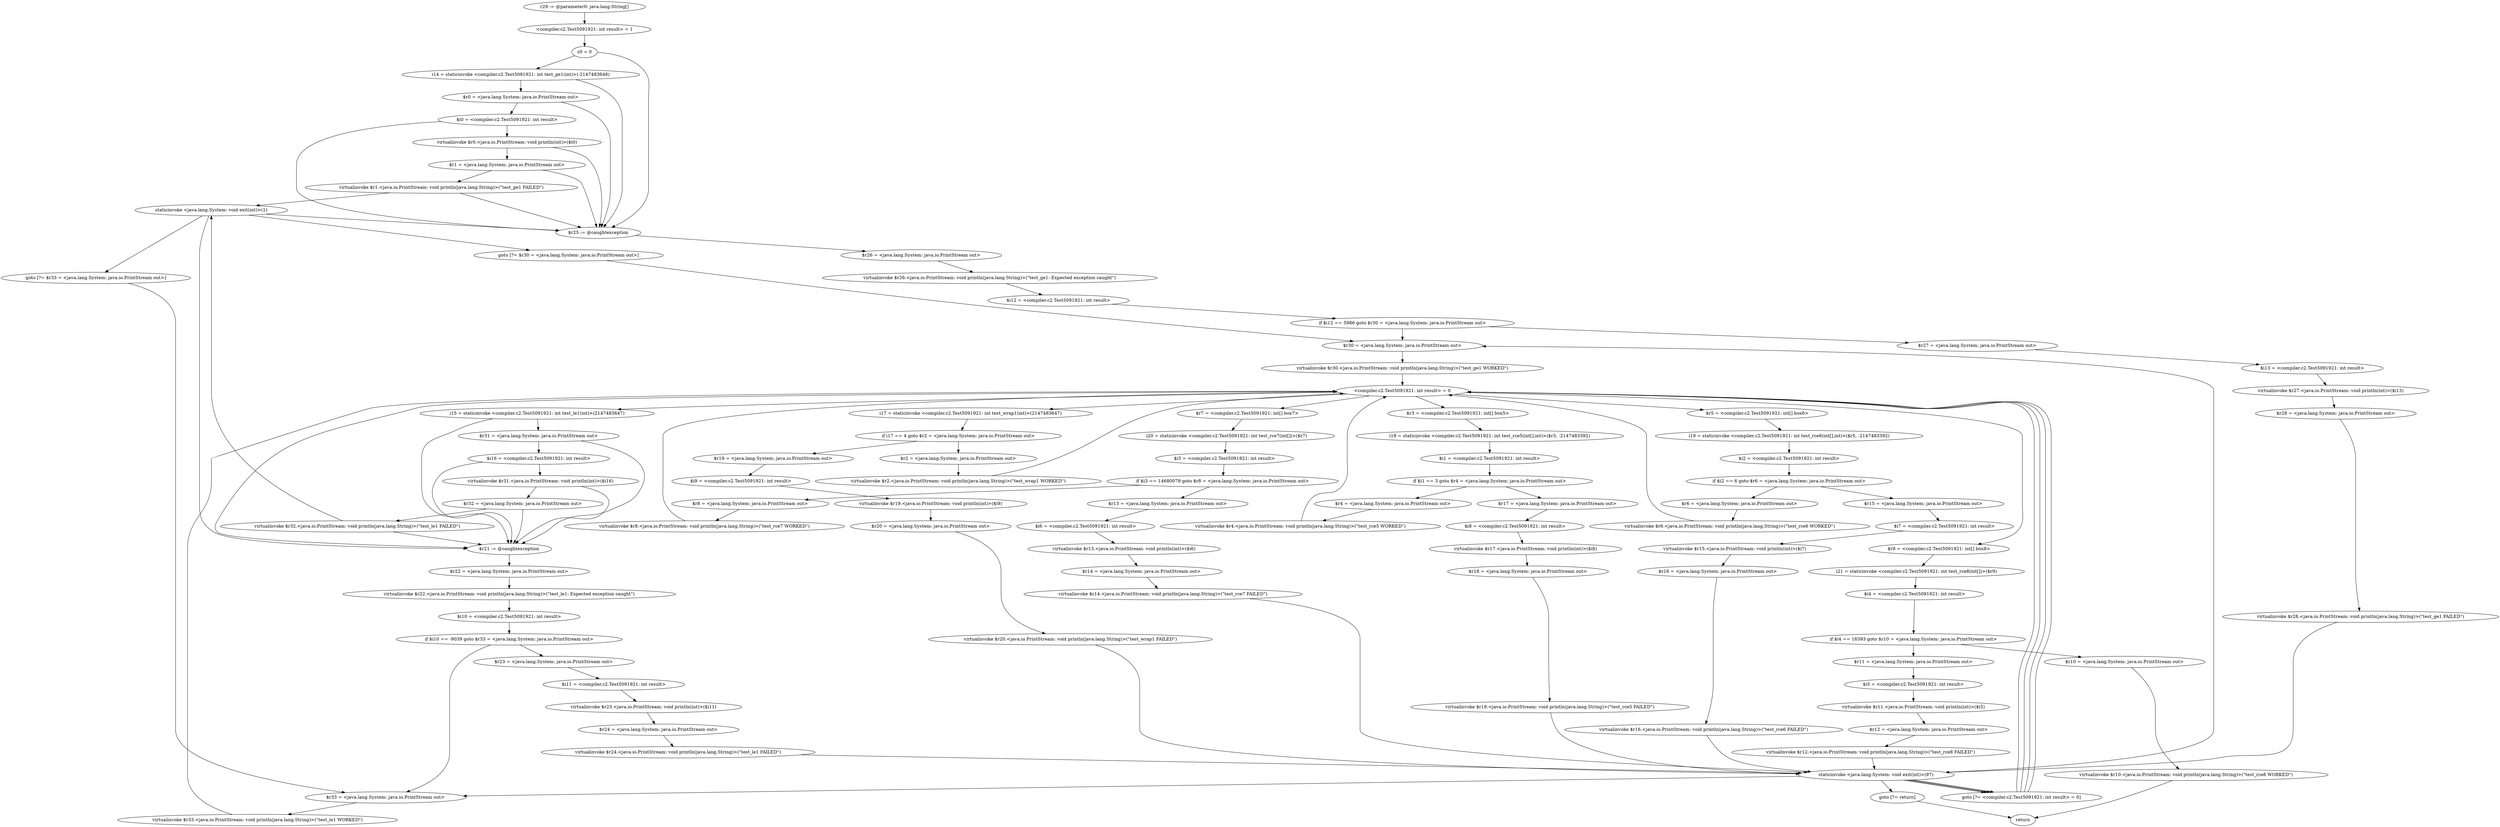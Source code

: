 digraph "unitGraph" {
    "r29 := @parameter0: java.lang.String[]"
    "<compiler.c2.Test5091921: int result> = 1"
    "z0 = 0"
    "i14 = staticinvoke <compiler.c2.Test5091921: int test_ge1(int)>(-2147483648)"
    "$r0 = <java.lang.System: java.io.PrintStream out>"
    "$i0 = <compiler.c2.Test5091921: int result>"
    "virtualinvoke $r0.<java.io.PrintStream: void println(int)>($i0)"
    "$r1 = <java.lang.System: java.io.PrintStream out>"
    "virtualinvoke $r1.<java.io.PrintStream: void println(java.lang.String)>(\"test_ge1 FAILED\")"
    "staticinvoke <java.lang.System: void exit(int)>(1)"
    "goto [?= $r30 = <java.lang.System: java.io.PrintStream out>]"
    "$r25 := @caughtexception"
    "$r26 = <java.lang.System: java.io.PrintStream out>"
    "virtualinvoke $r26.<java.io.PrintStream: void println(java.lang.String)>(\"test_ge1: Expected exception caught\")"
    "$i12 = <compiler.c2.Test5091921: int result>"
    "if $i12 == 5986 goto $r30 = <java.lang.System: java.io.PrintStream out>"
    "$r27 = <java.lang.System: java.io.PrintStream out>"
    "$i13 = <compiler.c2.Test5091921: int result>"
    "virtualinvoke $r27.<java.io.PrintStream: void println(int)>($i13)"
    "$r28 = <java.lang.System: java.io.PrintStream out>"
    "virtualinvoke $r28.<java.io.PrintStream: void println(java.lang.String)>(\"test_ge1 FAILED\")"
    "staticinvoke <java.lang.System: void exit(int)>(97)"
    "$r30 = <java.lang.System: java.io.PrintStream out>"
    "virtualinvoke $r30.<java.io.PrintStream: void println(java.lang.String)>(\"test_ge1 WORKED\")"
    "<compiler.c2.Test5091921: int result> = 0"
    "i15 = staticinvoke <compiler.c2.Test5091921: int test_le1(int)>(2147483647)"
    "$r31 = <java.lang.System: java.io.PrintStream out>"
    "$i16 = <compiler.c2.Test5091921: int result>"
    "virtualinvoke $r31.<java.io.PrintStream: void println(int)>($i16)"
    "$r32 = <java.lang.System: java.io.PrintStream out>"
    "virtualinvoke $r32.<java.io.PrintStream: void println(java.lang.String)>(\"test_le1 FAILED\")"
    "goto [?= $r33 = <java.lang.System: java.io.PrintStream out>]"
    "$r21 := @caughtexception"
    "$r22 = <java.lang.System: java.io.PrintStream out>"
    "virtualinvoke $r22.<java.io.PrintStream: void println(java.lang.String)>(\"test_le1: Expected exception caught\")"
    "$i10 = <compiler.c2.Test5091921: int result>"
    "if $i10 == -9039 goto $r33 = <java.lang.System: java.io.PrintStream out>"
    "$r23 = <java.lang.System: java.io.PrintStream out>"
    "$i11 = <compiler.c2.Test5091921: int result>"
    "virtualinvoke $r23.<java.io.PrintStream: void println(int)>($i11)"
    "$r24 = <java.lang.System: java.io.PrintStream out>"
    "virtualinvoke $r24.<java.io.PrintStream: void println(java.lang.String)>(\"test_le1 FAILED\")"
    "$r33 = <java.lang.System: java.io.PrintStream out>"
    "virtualinvoke $r33.<java.io.PrintStream: void println(java.lang.String)>(\"test_le1 WORKED\")"
    "i17 = staticinvoke <compiler.c2.Test5091921: int test_wrap1(int)>(2147483647)"
    "if i17 == 4 goto $r2 = <java.lang.System: java.io.PrintStream out>"
    "$r19 = <java.lang.System: java.io.PrintStream out>"
    "$i9 = <compiler.c2.Test5091921: int result>"
    "virtualinvoke $r19.<java.io.PrintStream: void println(int)>($i9)"
    "$r20 = <java.lang.System: java.io.PrintStream out>"
    "virtualinvoke $r20.<java.io.PrintStream: void println(java.lang.String)>(\"test_wrap1 FAILED\")"
    "goto [?= <compiler.c2.Test5091921: int result> = 0]"
    "$r2 = <java.lang.System: java.io.PrintStream out>"
    "virtualinvoke $r2.<java.io.PrintStream: void println(java.lang.String)>(\"test_wrap1 WORKED\")"
    "$r3 = <compiler.c2.Test5091921: int[] box5>"
    "i18 = staticinvoke <compiler.c2.Test5091921: int test_rce5(int[],int)>($r3, -2147483392)"
    "$i1 = <compiler.c2.Test5091921: int result>"
    "if $i1 == 3 goto $r4 = <java.lang.System: java.io.PrintStream out>"
    "$r17 = <java.lang.System: java.io.PrintStream out>"
    "$i8 = <compiler.c2.Test5091921: int result>"
    "virtualinvoke $r17.<java.io.PrintStream: void println(int)>($i8)"
    "$r18 = <java.lang.System: java.io.PrintStream out>"
    "virtualinvoke $r18.<java.io.PrintStream: void println(java.lang.String)>(\"test_rce5 FAILED\")"
    "$r4 = <java.lang.System: java.io.PrintStream out>"
    "virtualinvoke $r4.<java.io.PrintStream: void println(java.lang.String)>(\"test_rce5 WORKED\")"
    "$r5 = <compiler.c2.Test5091921: int[] box6>"
    "i19 = staticinvoke <compiler.c2.Test5091921: int test_rce6(int[],int)>($r5, -2147483392)"
    "$i2 = <compiler.c2.Test5091921: int result>"
    "if $i2 == 6 goto $r6 = <java.lang.System: java.io.PrintStream out>"
    "$r15 = <java.lang.System: java.io.PrintStream out>"
    "$i7 = <compiler.c2.Test5091921: int result>"
    "virtualinvoke $r15.<java.io.PrintStream: void println(int)>($i7)"
    "$r16 = <java.lang.System: java.io.PrintStream out>"
    "virtualinvoke $r16.<java.io.PrintStream: void println(java.lang.String)>(\"test_rce6 FAILED\")"
    "$r6 = <java.lang.System: java.io.PrintStream out>"
    "virtualinvoke $r6.<java.io.PrintStream: void println(java.lang.String)>(\"test_rce6 WORKED\")"
    "$r7 = <compiler.c2.Test5091921: int[] box7>"
    "i20 = staticinvoke <compiler.c2.Test5091921: int test_rce7(int[])>($r7)"
    "$i3 = <compiler.c2.Test5091921: int result>"
    "if $i3 == 14680079 goto $r8 = <java.lang.System: java.io.PrintStream out>"
    "$r13 = <java.lang.System: java.io.PrintStream out>"
    "$i6 = <compiler.c2.Test5091921: int result>"
    "virtualinvoke $r13.<java.io.PrintStream: void println(int)>($i6)"
    "$r14 = <java.lang.System: java.io.PrintStream out>"
    "virtualinvoke $r14.<java.io.PrintStream: void println(java.lang.String)>(\"test_rce7 FAILED\")"
    "$r8 = <java.lang.System: java.io.PrintStream out>"
    "virtualinvoke $r8.<java.io.PrintStream: void println(java.lang.String)>(\"test_rce7 WORKED\")"
    "$r9 = <compiler.c2.Test5091921: int[] box8>"
    "i21 = staticinvoke <compiler.c2.Test5091921: int test_rce8(int[])>($r9)"
    "$i4 = <compiler.c2.Test5091921: int result>"
    "if $i4 == 16393 goto $r10 = <java.lang.System: java.io.PrintStream out>"
    "$r11 = <java.lang.System: java.io.PrintStream out>"
    "$i5 = <compiler.c2.Test5091921: int result>"
    "virtualinvoke $r11.<java.io.PrintStream: void println(int)>($i5)"
    "$r12 = <java.lang.System: java.io.PrintStream out>"
    "virtualinvoke $r12.<java.io.PrintStream: void println(java.lang.String)>(\"test_rce8 FAILED\")"
    "goto [?= return]"
    "$r10 = <java.lang.System: java.io.PrintStream out>"
    "virtualinvoke $r10.<java.io.PrintStream: void println(java.lang.String)>(\"test_rce8 WORKED\")"
    "return"
    "r29 := @parameter0: java.lang.String[]"->"<compiler.c2.Test5091921: int result> = 1";
    "<compiler.c2.Test5091921: int result> = 1"->"z0 = 0";
    "z0 = 0"->"i14 = staticinvoke <compiler.c2.Test5091921: int test_ge1(int)>(-2147483648)";
    "z0 = 0"->"$r25 := @caughtexception";
    "i14 = staticinvoke <compiler.c2.Test5091921: int test_ge1(int)>(-2147483648)"->"$r0 = <java.lang.System: java.io.PrintStream out>";
    "i14 = staticinvoke <compiler.c2.Test5091921: int test_ge1(int)>(-2147483648)"->"$r25 := @caughtexception";
    "$r0 = <java.lang.System: java.io.PrintStream out>"->"$i0 = <compiler.c2.Test5091921: int result>";
    "$r0 = <java.lang.System: java.io.PrintStream out>"->"$r25 := @caughtexception";
    "$i0 = <compiler.c2.Test5091921: int result>"->"virtualinvoke $r0.<java.io.PrintStream: void println(int)>($i0)";
    "$i0 = <compiler.c2.Test5091921: int result>"->"$r25 := @caughtexception";
    "virtualinvoke $r0.<java.io.PrintStream: void println(int)>($i0)"->"$r1 = <java.lang.System: java.io.PrintStream out>";
    "virtualinvoke $r0.<java.io.PrintStream: void println(int)>($i0)"->"$r25 := @caughtexception";
    "$r1 = <java.lang.System: java.io.PrintStream out>"->"virtualinvoke $r1.<java.io.PrintStream: void println(java.lang.String)>(\"test_ge1 FAILED\")";
    "$r1 = <java.lang.System: java.io.PrintStream out>"->"$r25 := @caughtexception";
    "virtualinvoke $r1.<java.io.PrintStream: void println(java.lang.String)>(\"test_ge1 FAILED\")"->"staticinvoke <java.lang.System: void exit(int)>(1)";
    "virtualinvoke $r1.<java.io.PrintStream: void println(java.lang.String)>(\"test_ge1 FAILED\")"->"$r25 := @caughtexception";
    "staticinvoke <java.lang.System: void exit(int)>(1)"->"goto [?= $r30 = <java.lang.System: java.io.PrintStream out>]";
    "staticinvoke <java.lang.System: void exit(int)>(1)"->"$r25 := @caughtexception";
    "goto [?= $r30 = <java.lang.System: java.io.PrintStream out>]"->"$r30 = <java.lang.System: java.io.PrintStream out>";
    "$r25 := @caughtexception"->"$r26 = <java.lang.System: java.io.PrintStream out>";
    "$r26 = <java.lang.System: java.io.PrintStream out>"->"virtualinvoke $r26.<java.io.PrintStream: void println(java.lang.String)>(\"test_ge1: Expected exception caught\")";
    "virtualinvoke $r26.<java.io.PrintStream: void println(java.lang.String)>(\"test_ge1: Expected exception caught\")"->"$i12 = <compiler.c2.Test5091921: int result>";
    "$i12 = <compiler.c2.Test5091921: int result>"->"if $i12 == 5986 goto $r30 = <java.lang.System: java.io.PrintStream out>";
    "if $i12 == 5986 goto $r30 = <java.lang.System: java.io.PrintStream out>"->"$r27 = <java.lang.System: java.io.PrintStream out>";
    "if $i12 == 5986 goto $r30 = <java.lang.System: java.io.PrintStream out>"->"$r30 = <java.lang.System: java.io.PrintStream out>";
    "$r27 = <java.lang.System: java.io.PrintStream out>"->"$i13 = <compiler.c2.Test5091921: int result>";
    "$i13 = <compiler.c2.Test5091921: int result>"->"virtualinvoke $r27.<java.io.PrintStream: void println(int)>($i13)";
    "virtualinvoke $r27.<java.io.PrintStream: void println(int)>($i13)"->"$r28 = <java.lang.System: java.io.PrintStream out>";
    "$r28 = <java.lang.System: java.io.PrintStream out>"->"virtualinvoke $r28.<java.io.PrintStream: void println(java.lang.String)>(\"test_ge1 FAILED\")";
    "virtualinvoke $r28.<java.io.PrintStream: void println(java.lang.String)>(\"test_ge1 FAILED\")"->"staticinvoke <java.lang.System: void exit(int)>(97)";
    "staticinvoke <java.lang.System: void exit(int)>(97)"->"$r30 = <java.lang.System: java.io.PrintStream out>";
    "$r30 = <java.lang.System: java.io.PrintStream out>"->"virtualinvoke $r30.<java.io.PrintStream: void println(java.lang.String)>(\"test_ge1 WORKED\")";
    "virtualinvoke $r30.<java.io.PrintStream: void println(java.lang.String)>(\"test_ge1 WORKED\")"->"<compiler.c2.Test5091921: int result> = 0";
    "<compiler.c2.Test5091921: int result> = 0"->"i15 = staticinvoke <compiler.c2.Test5091921: int test_le1(int)>(2147483647)";
    "<compiler.c2.Test5091921: int result> = 0"->"$r21 := @caughtexception";
    "i15 = staticinvoke <compiler.c2.Test5091921: int test_le1(int)>(2147483647)"->"$r31 = <java.lang.System: java.io.PrintStream out>";
    "i15 = staticinvoke <compiler.c2.Test5091921: int test_le1(int)>(2147483647)"->"$r21 := @caughtexception";
    "$r31 = <java.lang.System: java.io.PrintStream out>"->"$i16 = <compiler.c2.Test5091921: int result>";
    "$r31 = <java.lang.System: java.io.PrintStream out>"->"$r21 := @caughtexception";
    "$i16 = <compiler.c2.Test5091921: int result>"->"virtualinvoke $r31.<java.io.PrintStream: void println(int)>($i16)";
    "$i16 = <compiler.c2.Test5091921: int result>"->"$r21 := @caughtexception";
    "virtualinvoke $r31.<java.io.PrintStream: void println(int)>($i16)"->"$r32 = <java.lang.System: java.io.PrintStream out>";
    "virtualinvoke $r31.<java.io.PrintStream: void println(int)>($i16)"->"$r21 := @caughtexception";
    "$r32 = <java.lang.System: java.io.PrintStream out>"->"virtualinvoke $r32.<java.io.PrintStream: void println(java.lang.String)>(\"test_le1 FAILED\")";
    "$r32 = <java.lang.System: java.io.PrintStream out>"->"$r21 := @caughtexception";
    "virtualinvoke $r32.<java.io.PrintStream: void println(java.lang.String)>(\"test_le1 FAILED\")"->"staticinvoke <java.lang.System: void exit(int)>(1)";
    "virtualinvoke $r32.<java.io.PrintStream: void println(java.lang.String)>(\"test_le1 FAILED\")"->"$r21 := @caughtexception";
    "staticinvoke <java.lang.System: void exit(int)>(1)"->"goto [?= $r33 = <java.lang.System: java.io.PrintStream out>]";
    "staticinvoke <java.lang.System: void exit(int)>(1)"->"$r21 := @caughtexception";
    "goto [?= $r33 = <java.lang.System: java.io.PrintStream out>]"->"$r33 = <java.lang.System: java.io.PrintStream out>";
    "$r21 := @caughtexception"->"$r22 = <java.lang.System: java.io.PrintStream out>";
    "$r22 = <java.lang.System: java.io.PrintStream out>"->"virtualinvoke $r22.<java.io.PrintStream: void println(java.lang.String)>(\"test_le1: Expected exception caught\")";
    "virtualinvoke $r22.<java.io.PrintStream: void println(java.lang.String)>(\"test_le1: Expected exception caught\")"->"$i10 = <compiler.c2.Test5091921: int result>";
    "$i10 = <compiler.c2.Test5091921: int result>"->"if $i10 == -9039 goto $r33 = <java.lang.System: java.io.PrintStream out>";
    "if $i10 == -9039 goto $r33 = <java.lang.System: java.io.PrintStream out>"->"$r23 = <java.lang.System: java.io.PrintStream out>";
    "if $i10 == -9039 goto $r33 = <java.lang.System: java.io.PrintStream out>"->"$r33 = <java.lang.System: java.io.PrintStream out>";
    "$r23 = <java.lang.System: java.io.PrintStream out>"->"$i11 = <compiler.c2.Test5091921: int result>";
    "$i11 = <compiler.c2.Test5091921: int result>"->"virtualinvoke $r23.<java.io.PrintStream: void println(int)>($i11)";
    "virtualinvoke $r23.<java.io.PrintStream: void println(int)>($i11)"->"$r24 = <java.lang.System: java.io.PrintStream out>";
    "$r24 = <java.lang.System: java.io.PrintStream out>"->"virtualinvoke $r24.<java.io.PrintStream: void println(java.lang.String)>(\"test_le1 FAILED\")";
    "virtualinvoke $r24.<java.io.PrintStream: void println(java.lang.String)>(\"test_le1 FAILED\")"->"staticinvoke <java.lang.System: void exit(int)>(97)";
    "staticinvoke <java.lang.System: void exit(int)>(97)"->"$r33 = <java.lang.System: java.io.PrintStream out>";
    "$r33 = <java.lang.System: java.io.PrintStream out>"->"virtualinvoke $r33.<java.io.PrintStream: void println(java.lang.String)>(\"test_le1 WORKED\")";
    "virtualinvoke $r33.<java.io.PrintStream: void println(java.lang.String)>(\"test_le1 WORKED\")"->"<compiler.c2.Test5091921: int result> = 0";
    "<compiler.c2.Test5091921: int result> = 0"->"i17 = staticinvoke <compiler.c2.Test5091921: int test_wrap1(int)>(2147483647)";
    "i17 = staticinvoke <compiler.c2.Test5091921: int test_wrap1(int)>(2147483647)"->"if i17 == 4 goto $r2 = <java.lang.System: java.io.PrintStream out>";
    "if i17 == 4 goto $r2 = <java.lang.System: java.io.PrintStream out>"->"$r19 = <java.lang.System: java.io.PrintStream out>";
    "if i17 == 4 goto $r2 = <java.lang.System: java.io.PrintStream out>"->"$r2 = <java.lang.System: java.io.PrintStream out>";
    "$r19 = <java.lang.System: java.io.PrintStream out>"->"$i9 = <compiler.c2.Test5091921: int result>";
    "$i9 = <compiler.c2.Test5091921: int result>"->"virtualinvoke $r19.<java.io.PrintStream: void println(int)>($i9)";
    "virtualinvoke $r19.<java.io.PrintStream: void println(int)>($i9)"->"$r20 = <java.lang.System: java.io.PrintStream out>";
    "$r20 = <java.lang.System: java.io.PrintStream out>"->"virtualinvoke $r20.<java.io.PrintStream: void println(java.lang.String)>(\"test_wrap1 FAILED\")";
    "virtualinvoke $r20.<java.io.PrintStream: void println(java.lang.String)>(\"test_wrap1 FAILED\")"->"staticinvoke <java.lang.System: void exit(int)>(97)";
    "staticinvoke <java.lang.System: void exit(int)>(97)"->"goto [?= <compiler.c2.Test5091921: int result> = 0]";
    "goto [?= <compiler.c2.Test5091921: int result> = 0]"->"<compiler.c2.Test5091921: int result> = 0";
    "$r2 = <java.lang.System: java.io.PrintStream out>"->"virtualinvoke $r2.<java.io.PrintStream: void println(java.lang.String)>(\"test_wrap1 WORKED\")";
    "virtualinvoke $r2.<java.io.PrintStream: void println(java.lang.String)>(\"test_wrap1 WORKED\")"->"<compiler.c2.Test5091921: int result> = 0";
    "<compiler.c2.Test5091921: int result> = 0"->"$r3 = <compiler.c2.Test5091921: int[] box5>";
    "$r3 = <compiler.c2.Test5091921: int[] box5>"->"i18 = staticinvoke <compiler.c2.Test5091921: int test_rce5(int[],int)>($r3, -2147483392)";
    "i18 = staticinvoke <compiler.c2.Test5091921: int test_rce5(int[],int)>($r3, -2147483392)"->"$i1 = <compiler.c2.Test5091921: int result>";
    "$i1 = <compiler.c2.Test5091921: int result>"->"if $i1 == 3 goto $r4 = <java.lang.System: java.io.PrintStream out>";
    "if $i1 == 3 goto $r4 = <java.lang.System: java.io.PrintStream out>"->"$r17 = <java.lang.System: java.io.PrintStream out>";
    "if $i1 == 3 goto $r4 = <java.lang.System: java.io.PrintStream out>"->"$r4 = <java.lang.System: java.io.PrintStream out>";
    "$r17 = <java.lang.System: java.io.PrintStream out>"->"$i8 = <compiler.c2.Test5091921: int result>";
    "$i8 = <compiler.c2.Test5091921: int result>"->"virtualinvoke $r17.<java.io.PrintStream: void println(int)>($i8)";
    "virtualinvoke $r17.<java.io.PrintStream: void println(int)>($i8)"->"$r18 = <java.lang.System: java.io.PrintStream out>";
    "$r18 = <java.lang.System: java.io.PrintStream out>"->"virtualinvoke $r18.<java.io.PrintStream: void println(java.lang.String)>(\"test_rce5 FAILED\")";
    "virtualinvoke $r18.<java.io.PrintStream: void println(java.lang.String)>(\"test_rce5 FAILED\")"->"staticinvoke <java.lang.System: void exit(int)>(97)";
    "staticinvoke <java.lang.System: void exit(int)>(97)"->"goto [?= <compiler.c2.Test5091921: int result> = 0]";
    "goto [?= <compiler.c2.Test5091921: int result> = 0]"->"<compiler.c2.Test5091921: int result> = 0";
    "$r4 = <java.lang.System: java.io.PrintStream out>"->"virtualinvoke $r4.<java.io.PrintStream: void println(java.lang.String)>(\"test_rce5 WORKED\")";
    "virtualinvoke $r4.<java.io.PrintStream: void println(java.lang.String)>(\"test_rce5 WORKED\")"->"<compiler.c2.Test5091921: int result> = 0";
    "<compiler.c2.Test5091921: int result> = 0"->"$r5 = <compiler.c2.Test5091921: int[] box6>";
    "$r5 = <compiler.c2.Test5091921: int[] box6>"->"i19 = staticinvoke <compiler.c2.Test5091921: int test_rce6(int[],int)>($r5, -2147483392)";
    "i19 = staticinvoke <compiler.c2.Test5091921: int test_rce6(int[],int)>($r5, -2147483392)"->"$i2 = <compiler.c2.Test5091921: int result>";
    "$i2 = <compiler.c2.Test5091921: int result>"->"if $i2 == 6 goto $r6 = <java.lang.System: java.io.PrintStream out>";
    "if $i2 == 6 goto $r6 = <java.lang.System: java.io.PrintStream out>"->"$r15 = <java.lang.System: java.io.PrintStream out>";
    "if $i2 == 6 goto $r6 = <java.lang.System: java.io.PrintStream out>"->"$r6 = <java.lang.System: java.io.PrintStream out>";
    "$r15 = <java.lang.System: java.io.PrintStream out>"->"$i7 = <compiler.c2.Test5091921: int result>";
    "$i7 = <compiler.c2.Test5091921: int result>"->"virtualinvoke $r15.<java.io.PrintStream: void println(int)>($i7)";
    "virtualinvoke $r15.<java.io.PrintStream: void println(int)>($i7)"->"$r16 = <java.lang.System: java.io.PrintStream out>";
    "$r16 = <java.lang.System: java.io.PrintStream out>"->"virtualinvoke $r16.<java.io.PrintStream: void println(java.lang.String)>(\"test_rce6 FAILED\")";
    "virtualinvoke $r16.<java.io.PrintStream: void println(java.lang.String)>(\"test_rce6 FAILED\")"->"staticinvoke <java.lang.System: void exit(int)>(97)";
    "staticinvoke <java.lang.System: void exit(int)>(97)"->"goto [?= <compiler.c2.Test5091921: int result> = 0]";
    "goto [?= <compiler.c2.Test5091921: int result> = 0]"->"<compiler.c2.Test5091921: int result> = 0";
    "$r6 = <java.lang.System: java.io.PrintStream out>"->"virtualinvoke $r6.<java.io.PrintStream: void println(java.lang.String)>(\"test_rce6 WORKED\")";
    "virtualinvoke $r6.<java.io.PrintStream: void println(java.lang.String)>(\"test_rce6 WORKED\")"->"<compiler.c2.Test5091921: int result> = 0";
    "<compiler.c2.Test5091921: int result> = 0"->"$r7 = <compiler.c2.Test5091921: int[] box7>";
    "$r7 = <compiler.c2.Test5091921: int[] box7>"->"i20 = staticinvoke <compiler.c2.Test5091921: int test_rce7(int[])>($r7)";
    "i20 = staticinvoke <compiler.c2.Test5091921: int test_rce7(int[])>($r7)"->"$i3 = <compiler.c2.Test5091921: int result>";
    "$i3 = <compiler.c2.Test5091921: int result>"->"if $i3 == 14680079 goto $r8 = <java.lang.System: java.io.PrintStream out>";
    "if $i3 == 14680079 goto $r8 = <java.lang.System: java.io.PrintStream out>"->"$r13 = <java.lang.System: java.io.PrintStream out>";
    "if $i3 == 14680079 goto $r8 = <java.lang.System: java.io.PrintStream out>"->"$r8 = <java.lang.System: java.io.PrintStream out>";
    "$r13 = <java.lang.System: java.io.PrintStream out>"->"$i6 = <compiler.c2.Test5091921: int result>";
    "$i6 = <compiler.c2.Test5091921: int result>"->"virtualinvoke $r13.<java.io.PrintStream: void println(int)>($i6)";
    "virtualinvoke $r13.<java.io.PrintStream: void println(int)>($i6)"->"$r14 = <java.lang.System: java.io.PrintStream out>";
    "$r14 = <java.lang.System: java.io.PrintStream out>"->"virtualinvoke $r14.<java.io.PrintStream: void println(java.lang.String)>(\"test_rce7 FAILED\")";
    "virtualinvoke $r14.<java.io.PrintStream: void println(java.lang.String)>(\"test_rce7 FAILED\")"->"staticinvoke <java.lang.System: void exit(int)>(97)";
    "staticinvoke <java.lang.System: void exit(int)>(97)"->"goto [?= <compiler.c2.Test5091921: int result> = 0]";
    "goto [?= <compiler.c2.Test5091921: int result> = 0]"->"<compiler.c2.Test5091921: int result> = 0";
    "$r8 = <java.lang.System: java.io.PrintStream out>"->"virtualinvoke $r8.<java.io.PrintStream: void println(java.lang.String)>(\"test_rce7 WORKED\")";
    "virtualinvoke $r8.<java.io.PrintStream: void println(java.lang.String)>(\"test_rce7 WORKED\")"->"<compiler.c2.Test5091921: int result> = 0";
    "<compiler.c2.Test5091921: int result> = 0"->"$r9 = <compiler.c2.Test5091921: int[] box8>";
    "$r9 = <compiler.c2.Test5091921: int[] box8>"->"i21 = staticinvoke <compiler.c2.Test5091921: int test_rce8(int[])>($r9)";
    "i21 = staticinvoke <compiler.c2.Test5091921: int test_rce8(int[])>($r9)"->"$i4 = <compiler.c2.Test5091921: int result>";
    "$i4 = <compiler.c2.Test5091921: int result>"->"if $i4 == 16393 goto $r10 = <java.lang.System: java.io.PrintStream out>";
    "if $i4 == 16393 goto $r10 = <java.lang.System: java.io.PrintStream out>"->"$r11 = <java.lang.System: java.io.PrintStream out>";
    "if $i4 == 16393 goto $r10 = <java.lang.System: java.io.PrintStream out>"->"$r10 = <java.lang.System: java.io.PrintStream out>";
    "$r11 = <java.lang.System: java.io.PrintStream out>"->"$i5 = <compiler.c2.Test5091921: int result>";
    "$i5 = <compiler.c2.Test5091921: int result>"->"virtualinvoke $r11.<java.io.PrintStream: void println(int)>($i5)";
    "virtualinvoke $r11.<java.io.PrintStream: void println(int)>($i5)"->"$r12 = <java.lang.System: java.io.PrintStream out>";
    "$r12 = <java.lang.System: java.io.PrintStream out>"->"virtualinvoke $r12.<java.io.PrintStream: void println(java.lang.String)>(\"test_rce8 FAILED\")";
    "virtualinvoke $r12.<java.io.PrintStream: void println(java.lang.String)>(\"test_rce8 FAILED\")"->"staticinvoke <java.lang.System: void exit(int)>(97)";
    "staticinvoke <java.lang.System: void exit(int)>(97)"->"goto [?= return]";
    "goto [?= return]"->"return";
    "$r10 = <java.lang.System: java.io.PrintStream out>"->"virtualinvoke $r10.<java.io.PrintStream: void println(java.lang.String)>(\"test_rce8 WORKED\")";
    "virtualinvoke $r10.<java.io.PrintStream: void println(java.lang.String)>(\"test_rce8 WORKED\")"->"return";
}
